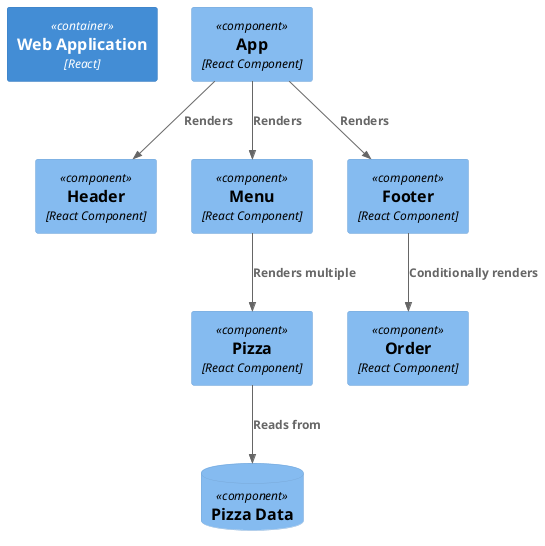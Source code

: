 @startuml
!include <C4/C4_Component>

Container(web_app, "Web Application", "React")

Component(App, "App", "React Component")
Component(Header, "Header", "React Component")
Component(Menu, "Menu", "React Component")
Component(Foter, "Footer", "React Component")
Component(Pizza, "Pizza", "React Component")
Component(Order, "Order", "React Component")
ComponentDb(PizzaData, "Pizza Data", "")

Rel(App, Header, "Renders")
Rel(App, Menu, "Renders")
Rel(App, Foter, "Renders")
Rel(Menu, Pizza, "Renders multiple")
Rel(Foter, Order, "Conditionally renders")  
Rel(Pizza, PizzaData, "Reads from")

@enduml